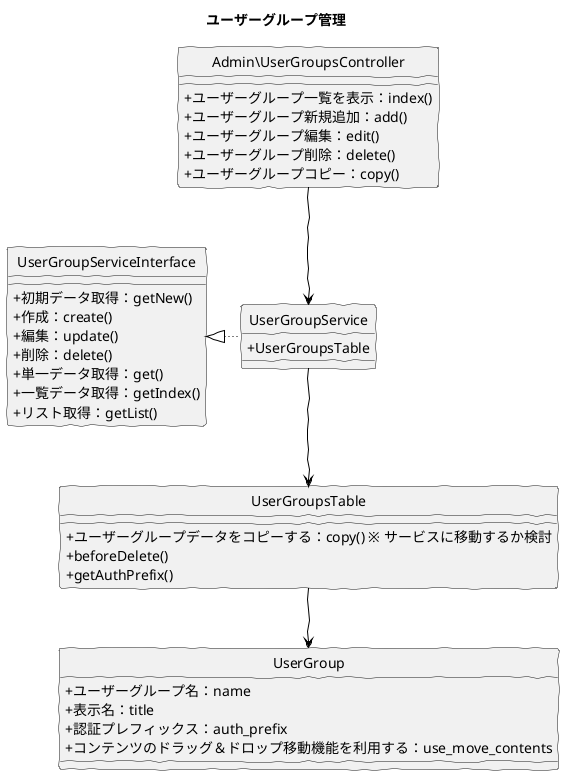 @startuml
skinparam handwritten true
hide circle
skinparam classAttributeIconSize 0

title ユーザーグループ管理

class Admin\UserGroupsController {
  + ユーザーグループ一覧を表示：index()
  + ユーザーグループ新規追加：add()
  + ユーザーグループ編集：edit()
  + ユーザーグループ削除：delete()
  + ユーザーグループコピー：copy()
}

class UserGroupService {
  + UserGroupsTable
}

class UserGroupServiceInterface {
  + 初期データ取得：getNew()
  + 作成：create()
  + 編集：update()
  + 削除：delete()
  + 単一データ取得：get()
  + 一覧データ取得：getIndex()
  + リスト取得：getList()
}

class UserGroupsTable {
  + ユーザーグループデータをコピーする：copy() ※ サービスに移動するか検討
  + beforeDelete()
  + getAuthPrefix()
}

class UserGroup {
	+ ユーザーグループ名：name
	+ 表示名：title
	+ 認証プレフィックス：auth_prefix
	+ コンテンツのドラッグ＆ドロップ移動機能を利用する：use_move_contents
}

Admin\UserGroupsController -down[#Black]-> UserGroupService
UserGroupService -down[#Black]-> UserGroupsTable
UserGroupService -left[dotted,#Black]-|> UserGroupServiceInterface
UserGroupsTable -down[#Black]-> UserGroup

@enduml
